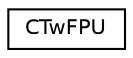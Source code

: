 digraph "Graphical Class Hierarchy"
{
  edge [fontname="Helvetica",fontsize="10",labelfontname="Helvetica",labelfontsize="10"];
  node [fontname="Helvetica",fontsize="10",shape=record];
  rankdir="LR";
  Node1 [label="CTwFPU",height=0.2,width=0.4,color="black", fillcolor="white", style="filled",URL="$struct_c_tw_f_p_u.html"];
}
